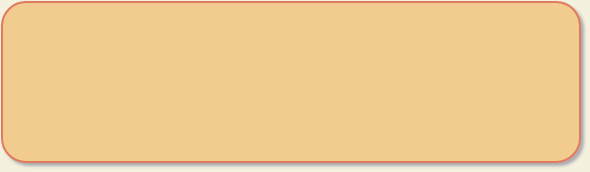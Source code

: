 <mxfile version="14.1.1" type="github">
  <diagram id="C5RBs43oDa-KdzZeNtuy" name="Page-1">
    <mxGraphModel dx="2431" dy="1331" grid="1" gridSize="10" guides="1" tooltips="1" connect="1" arrows="1" fold="1" page="1" pageScale="1" pageWidth="1169" pageHeight="1154" background="#F4F1DE" math="0" shadow="1">
      <root>
        <mxCell id="WIyWlLk6GJQsqaUBKTNV-0" />
        <mxCell id="WIyWlLk6GJQsqaUBKTNV-1" parent="WIyWlLk6GJQsqaUBKTNV-0" />
        <mxCell id="e4CFVjf2WVah5VVJKdKm-0" value="" style="rounded=1;whiteSpace=wrap;html=1;sketch=0;strokeColor=#E07A5F;fillColor=#F2CC8F;fontColor=#393C56;fontSize=14;" vertex="1" parent="WIyWlLk6GJQsqaUBKTNV-1">
          <mxGeometry x="440" y="60" width="289" height="80" as="geometry" />
        </mxCell>
      </root>
    </mxGraphModel>
  </diagram>
</mxfile>
